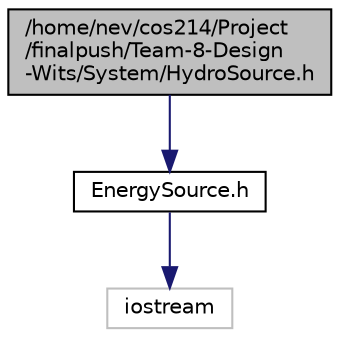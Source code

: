 digraph "/home/nev/cos214/Project/finalpush/Team-8-Design-Wits/System/HydroSource.h"
{
 // LATEX_PDF_SIZE
  edge [fontname="Helvetica",fontsize="10",labelfontname="Helvetica",labelfontsize="10"];
  node [fontname="Helvetica",fontsize="10",shape=record];
  Node1 [label="/home/nev/cos214/Project\l/finalpush/Team-8-Design\l-Wits/System/HydroSource.h",height=0.2,width=0.4,color="black", fillcolor="grey75", style="filled", fontcolor="black",tooltip="The header file for the HydroSource class."];
  Node1 -> Node2 [color="midnightblue",fontsize="10",style="solid"];
  Node2 [label="EnergySource.h",height=0.2,width=0.4,color="black", fillcolor="white", style="filled",URL="$EnergySource_8h.html",tooltip="The header file for the EnergySource class."];
  Node2 -> Node3 [color="midnightblue",fontsize="10",style="solid"];
  Node3 [label="iostream",height=0.2,width=0.4,color="grey75", fillcolor="white", style="filled",tooltip=" "];
}
